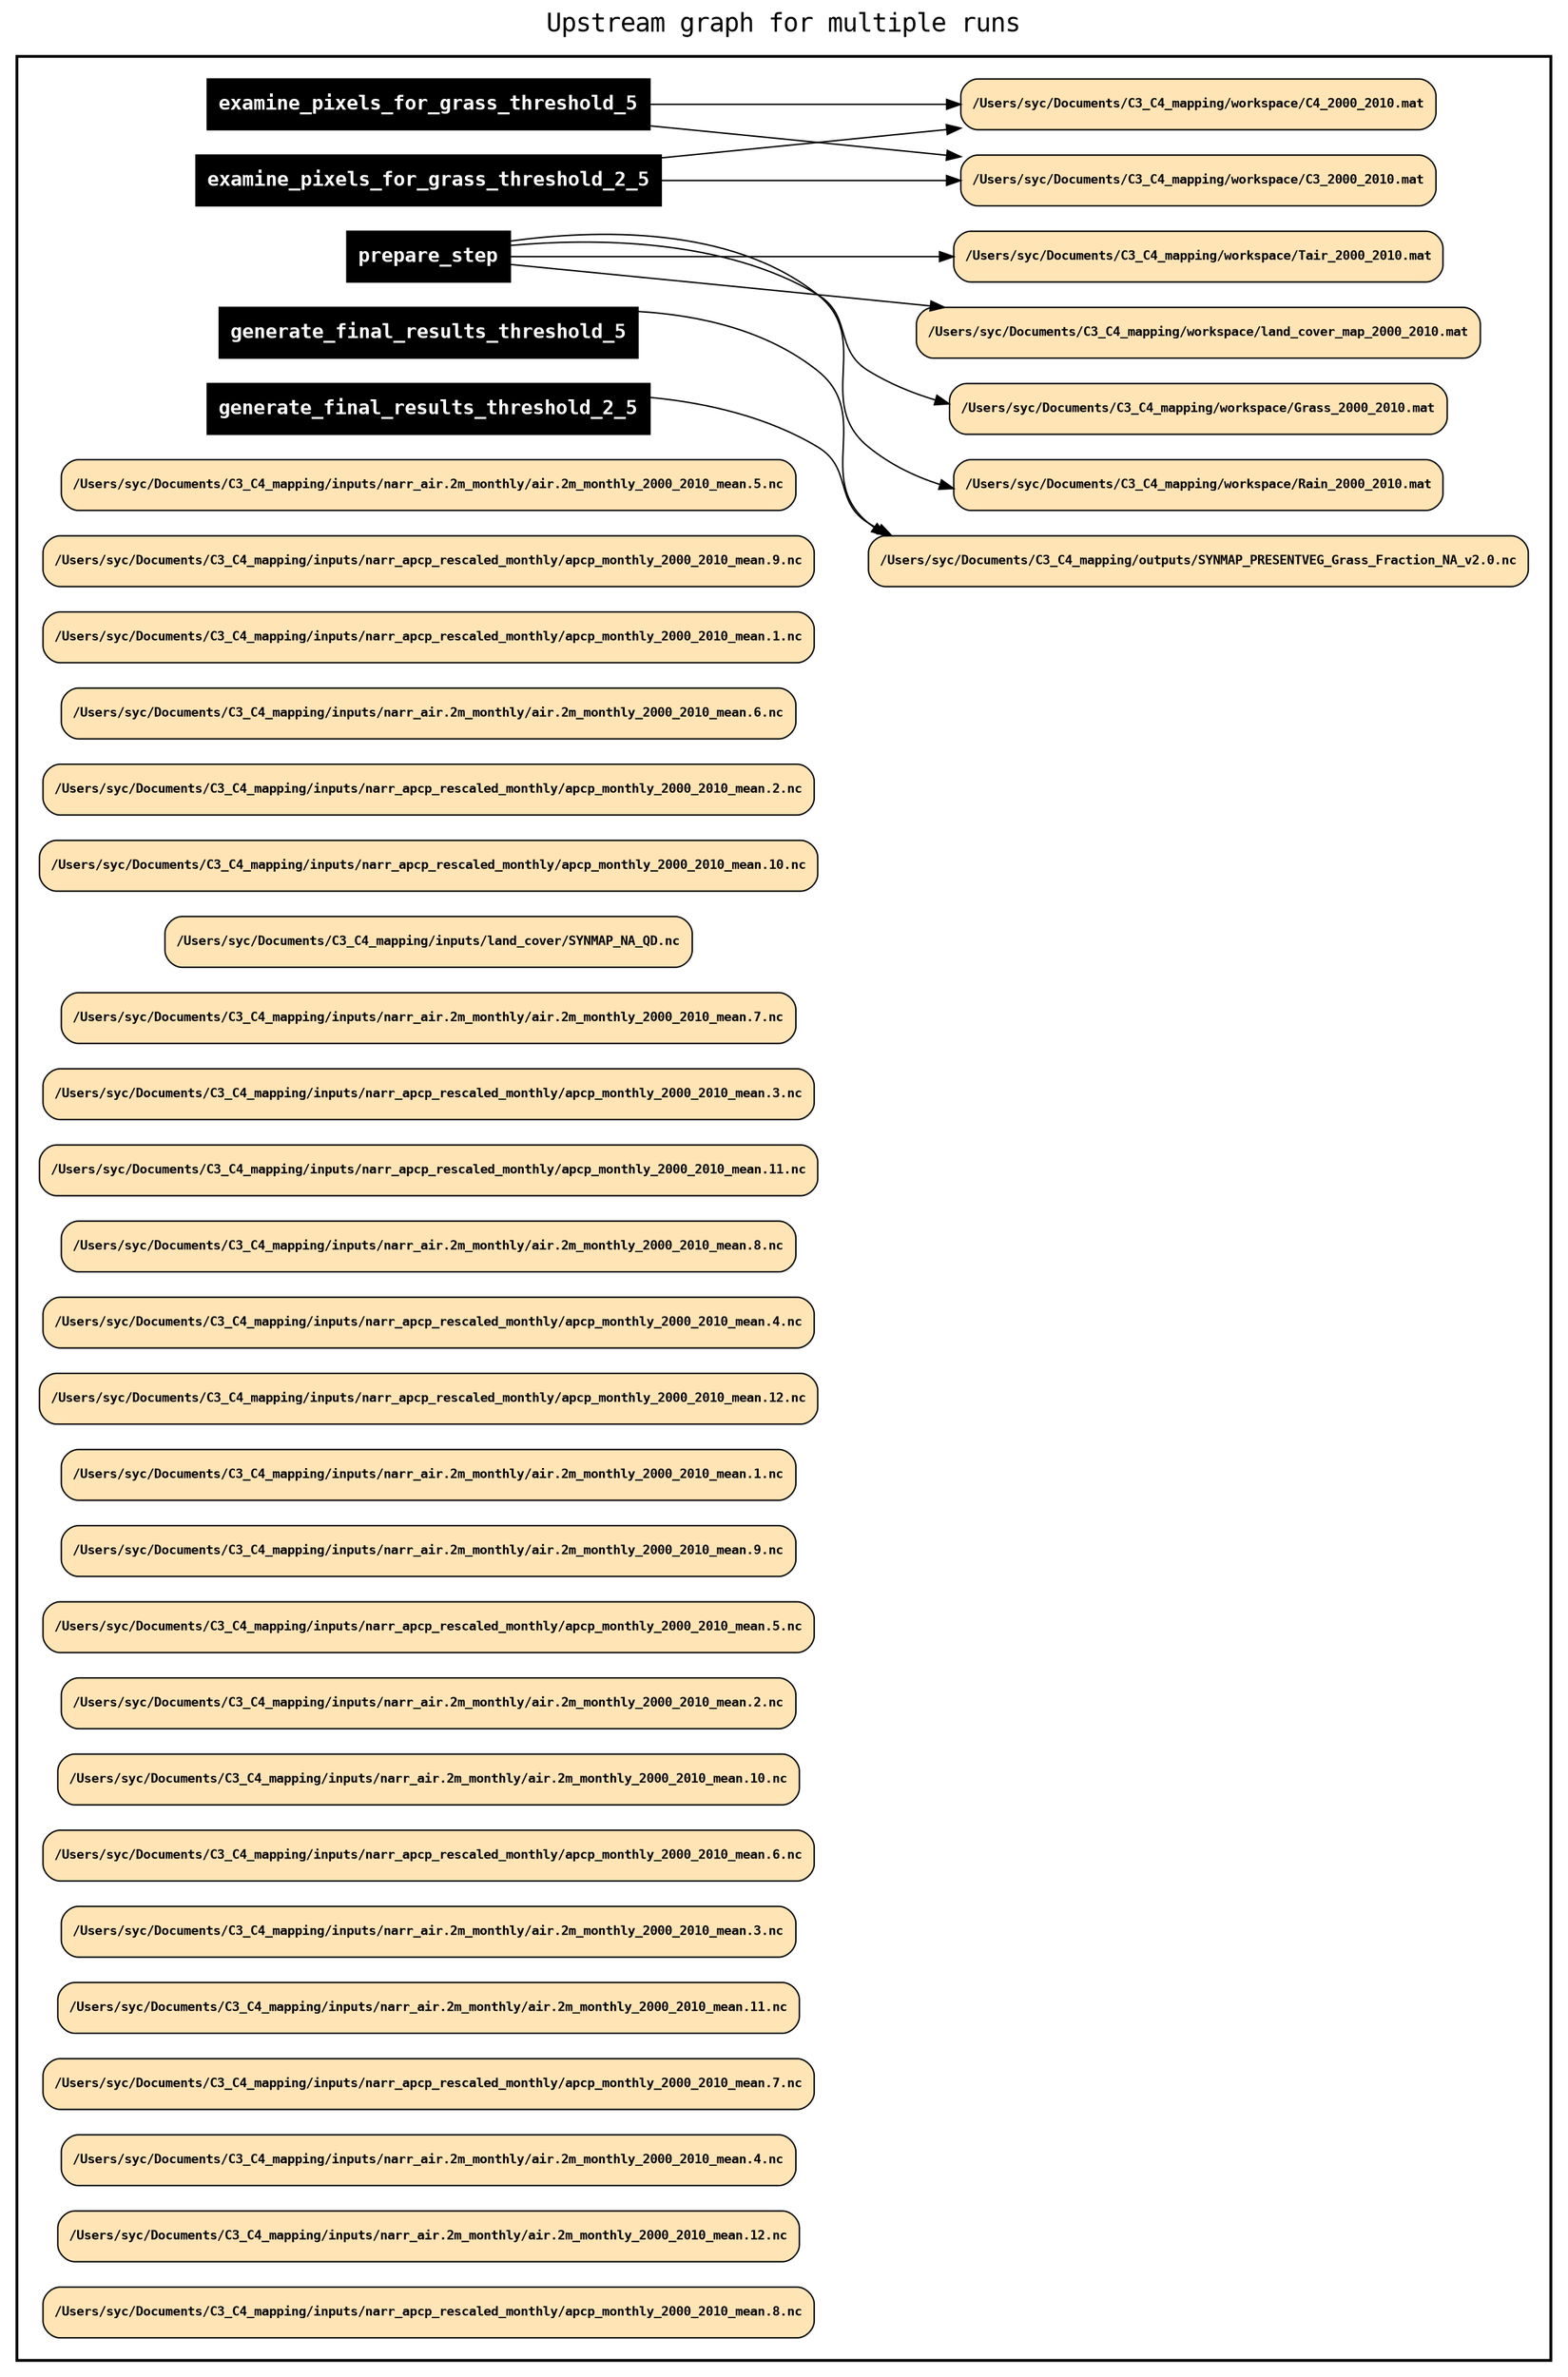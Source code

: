 
digraph yw_data_view {
rankdir=LR
fontname=Courier; fontsize=18; labelloc=t
label="Upstream graph for multiple runs"
subgraph cluster_workflow { label=""; color=black; penwidth=2
subgraph cluster_workflow_inner { label=""; color=white
node[shape=box style=filled fillcolor="black" peripheries=1 fontname="Courier-Bold" fontcolor=white]
examine_pixels_for_grass_threshold_5
examine_pixels_for_grass_threshold_2_5
prepare_step
generate_final_results_threshold_5
generate_final_results_threshold_2_5
node[shape=box style="rounded,filled" fillcolor="#FFE4B5" peripheries=1 fontname="Courier-Bold" fontsize=9 fontcolor=black]
"/Users/syc/Documents/C3_C4_mapping/inputs/narr_air.2m_monthly/air.2m_monthly_2000_2010_mean.5.nc"
"/Users/syc/Documents/C3_C4_mapping/inputs/narr_apcp_rescaled_monthly/apcp_monthly_2000_2010_mean.9.nc"
"/Users/syc/Documents/C3_C4_mapping/inputs/narr_apcp_rescaled_monthly/apcp_monthly_2000_2010_mean.1.nc"
"/Users/syc/Documents/C3_C4_mapping/workspace/Rain_2000_2010.mat"
"/Users/syc/Documents/C3_C4_mapping/workspace/Rain_2000_2010.mat"
"/Users/syc/Documents/C3_C4_mapping/workspace/Rain_2000_2010.mat"
"/Users/syc/Documents/C3_C4_mapping/workspace/C3_2000_2010.mat"
"/Users/syc/Documents/C3_C4_mapping/workspace/C3_2000_2010.mat"
"/Users/syc/Documents/C3_C4_mapping/workspace/Grass_2000_2010.mat"
"/Users/syc/Documents/C3_C4_mapping/workspace/Grass_2000_2010.mat"
"/Users/syc/Documents/C3_C4_mapping/workspace/Grass_2000_2010.mat"
"/Users/syc/Documents/C3_C4_mapping/workspace/Grass_2000_2010.mat"
"/Users/syc/Documents/C3_C4_mapping/workspace/Grass_2000_2010.mat"
"/Users/syc/Documents/C3_C4_mapping/inputs/narr_air.2m_monthly/air.2m_monthly_2000_2010_mean.6.nc"
"/Users/syc/Documents/C3_C4_mapping/inputs/narr_apcp_rescaled_monthly/apcp_monthly_2000_2010_mean.2.nc"
"/Users/syc/Documents/C3_C4_mapping/inputs/narr_apcp_rescaled_monthly/apcp_monthly_2000_2010_mean.10.nc"
"/Users/syc/Documents/C3_C4_mapping/inputs/land_cover/SYNMAP_NA_QD.nc"
"/Users/syc/Documents/C3_C4_mapping/inputs/narr_air.2m_monthly/air.2m_monthly_2000_2010_mean.7.nc"
"/Users/syc/Documents/C3_C4_mapping/inputs/narr_apcp_rescaled_monthly/apcp_monthly_2000_2010_mean.3.nc"
"/Users/syc/Documents/C3_C4_mapping/inputs/narr_apcp_rescaled_monthly/apcp_monthly_2000_2010_mean.11.nc"
"/Users/syc/Documents/C3_C4_mapping/inputs/narr_air.2m_monthly/air.2m_monthly_2000_2010_mean.8.nc"
"/Users/syc/Documents/C3_C4_mapping/inputs/narr_apcp_rescaled_monthly/apcp_monthly_2000_2010_mean.4.nc"
"/Users/syc/Documents/C3_C4_mapping/outputs/SYNMAP_PRESENTVEG_Grass_Fraction_NA_v2.0.nc"
"/Users/syc/Documents/C3_C4_mapping/outputs/SYNMAP_PRESENTVEG_Grass_Fraction_NA_v2.0.nc"
"/Users/syc/Documents/C3_C4_mapping/inputs/narr_apcp_rescaled_monthly/apcp_monthly_2000_2010_mean.12.nc"
"/Users/syc/Documents/C3_C4_mapping/inputs/narr_air.2m_monthly/air.2m_monthly_2000_2010_mean.1.nc"
"/Users/syc/Documents/C3_C4_mapping/inputs/narr_air.2m_monthly/air.2m_monthly_2000_2010_mean.9.nc"
"/Users/syc/Documents/C3_C4_mapping/inputs/narr_apcp_rescaled_monthly/apcp_monthly_2000_2010_mean.5.nc"
"/Users/syc/Documents/C3_C4_mapping/inputs/narr_air.2m_monthly/air.2m_monthly_2000_2010_mean.2.nc"
"/Users/syc/Documents/C3_C4_mapping/inputs/narr_air.2m_monthly/air.2m_monthly_2000_2010_mean.10.nc"
"/Users/syc/Documents/C3_C4_mapping/inputs/narr_apcp_rescaled_monthly/apcp_monthly_2000_2010_mean.6.nc"
"/Users/syc/Documents/C3_C4_mapping/workspace/land_cover_map_2000_2010.mat"
"/Users/syc/Documents/C3_C4_mapping/workspace/land_cover_map_2000_2010.mat"
"/Users/syc/Documents/C3_C4_mapping/workspace/land_cover_map_2000_2010.mat"
"/Users/syc/Documents/C3_C4_mapping/workspace/C3_2000_2010.mat"
"/Users/syc/Documents/C3_C4_mapping/workspace/C3_2000_2010.mat"
"/Users/syc/Documents/C3_C4_mapping/inputs/narr_air.2m_monthly/air.2m_monthly_2000_2010_mean.3.nc"
"/Users/syc/Documents/C3_C4_mapping/inputs/narr_air.2m_monthly/air.2m_monthly_2000_2010_mean.11.nc"
"/Users/syc/Documents/C3_C4_mapping/inputs/narr_apcp_rescaled_monthly/apcp_monthly_2000_2010_mean.7.nc"
"/Users/syc/Documents/C3_C4_mapping/workspace/Tair_2000_2010.mat"
"/Users/syc/Documents/C3_C4_mapping/workspace/Tair_2000_2010.mat"
"/Users/syc/Documents/C3_C4_mapping/workspace/Tair_2000_2010.mat"
"/Users/syc/Documents/C3_C4_mapping/workspace/C4_2000_2010.mat"
"/Users/syc/Documents/C3_C4_mapping/workspace/C4_2000_2010.mat"
"/Users/syc/Documents/C3_C4_mapping/workspace/C4_2000_2010.mat"
"/Users/syc/Documents/C3_C4_mapping/workspace/C4_2000_2010.mat"
"/Users/syc/Documents/C3_C4_mapping/inputs/narr_air.2m_monthly/air.2m_monthly_2000_2010_mean.4.nc"
"/Users/syc/Documents/C3_C4_mapping/inputs/narr_air.2m_monthly/air.2m_monthly_2000_2010_mean.12.nc"
"/Users/syc/Documents/C3_C4_mapping/inputs/narr_apcp_rescaled_monthly/apcp_monthly_2000_2010_mean.8.nc"
}}
prepare_step -> "/Users/syc/Documents/C3_C4_mapping/workspace/Rain_2000_2010.mat"
examine_pixels_for_grass_threshold_5 -> "/Users/syc/Documents/C3_C4_mapping/workspace/C3_2000_2010.mat"
prepare_step -> "/Users/syc/Documents/C3_C4_mapping/workspace/Grass_2000_2010.mat"
generate_final_results_threshold_2_5 -> "/Users/syc/Documents/C3_C4_mapping/outputs/SYNMAP_PRESENTVEG_Grass_Fraction_NA_v2.0.nc"
generate_final_results_threshold_5 -> "/Users/syc/Documents/C3_C4_mapping/outputs/SYNMAP_PRESENTVEG_Grass_Fraction_NA_v2.0.nc"
prepare_step -> "/Users/syc/Documents/C3_C4_mapping/workspace/land_cover_map_2000_2010.mat"
examine_pixels_for_grass_threshold_2_5 -> "/Users/syc/Documents/C3_C4_mapping/workspace/C3_2000_2010.mat"
prepare_step -> "/Users/syc/Documents/C3_C4_mapping/workspace/Tair_2000_2010.mat"
examine_pixels_for_grass_threshold_2_5 -> "/Users/syc/Documents/C3_C4_mapping/workspace/C4_2000_2010.mat"
examine_pixels_for_grass_threshold_5 -> "/Users/syc/Documents/C3_C4_mapping/workspace/C4_2000_2010.mat"
}


